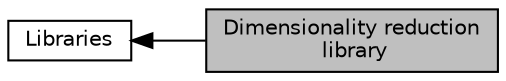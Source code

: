 digraph "Dimensionality reduction library"
{
  edge [fontname="Helvetica",fontsize="10",labelfontname="Helvetica",labelfontsize="10"];
  node [fontname="Helvetica",fontsize="10",shape=record];
  rankdir=LR;
  Node1 [label="Libraries",height=0.2,width=0.4,color="black", fillcolor="white", style="filled",URL="$group__Libraries.html"];
  Node0 [label="Dimensionality reduction\l library",height=0.2,width=0.4,color="black", fillcolor="grey75", style="filled", fontcolor="black"];
  Node1->Node0 [shape=plaintext, dir="back", style="solid"];
}
